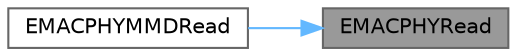 digraph "EMACPHYRead"
{
 // LATEX_PDF_SIZE
  bgcolor="transparent";
  edge [fontname=Helvetica,fontsize=10,labelfontname=Helvetica,labelfontsize=10];
  node [fontname=Helvetica,fontsize=10,shape=box,height=0.2,width=0.4];
  rankdir="RL";
  Node1 [id="Node000001",label="EMACPHYRead",height=0.2,width=0.4,color="gray40", fillcolor="grey60", style="filled", fontcolor="black",tooltip=" "];
  Node1 -> Node2 [id="edge1_Node000001_Node000002",dir="back",color="steelblue1",style="solid",tooltip=" "];
  Node2 [id="Node000002",label="EMACPHYMMDRead",height=0.2,width=0.4,color="grey40", fillcolor="white", style="filled",URL="$group__emac__api.html#ga2b1b68fe5fedebf40a5b2e84c957944b",tooltip=" "];
}
